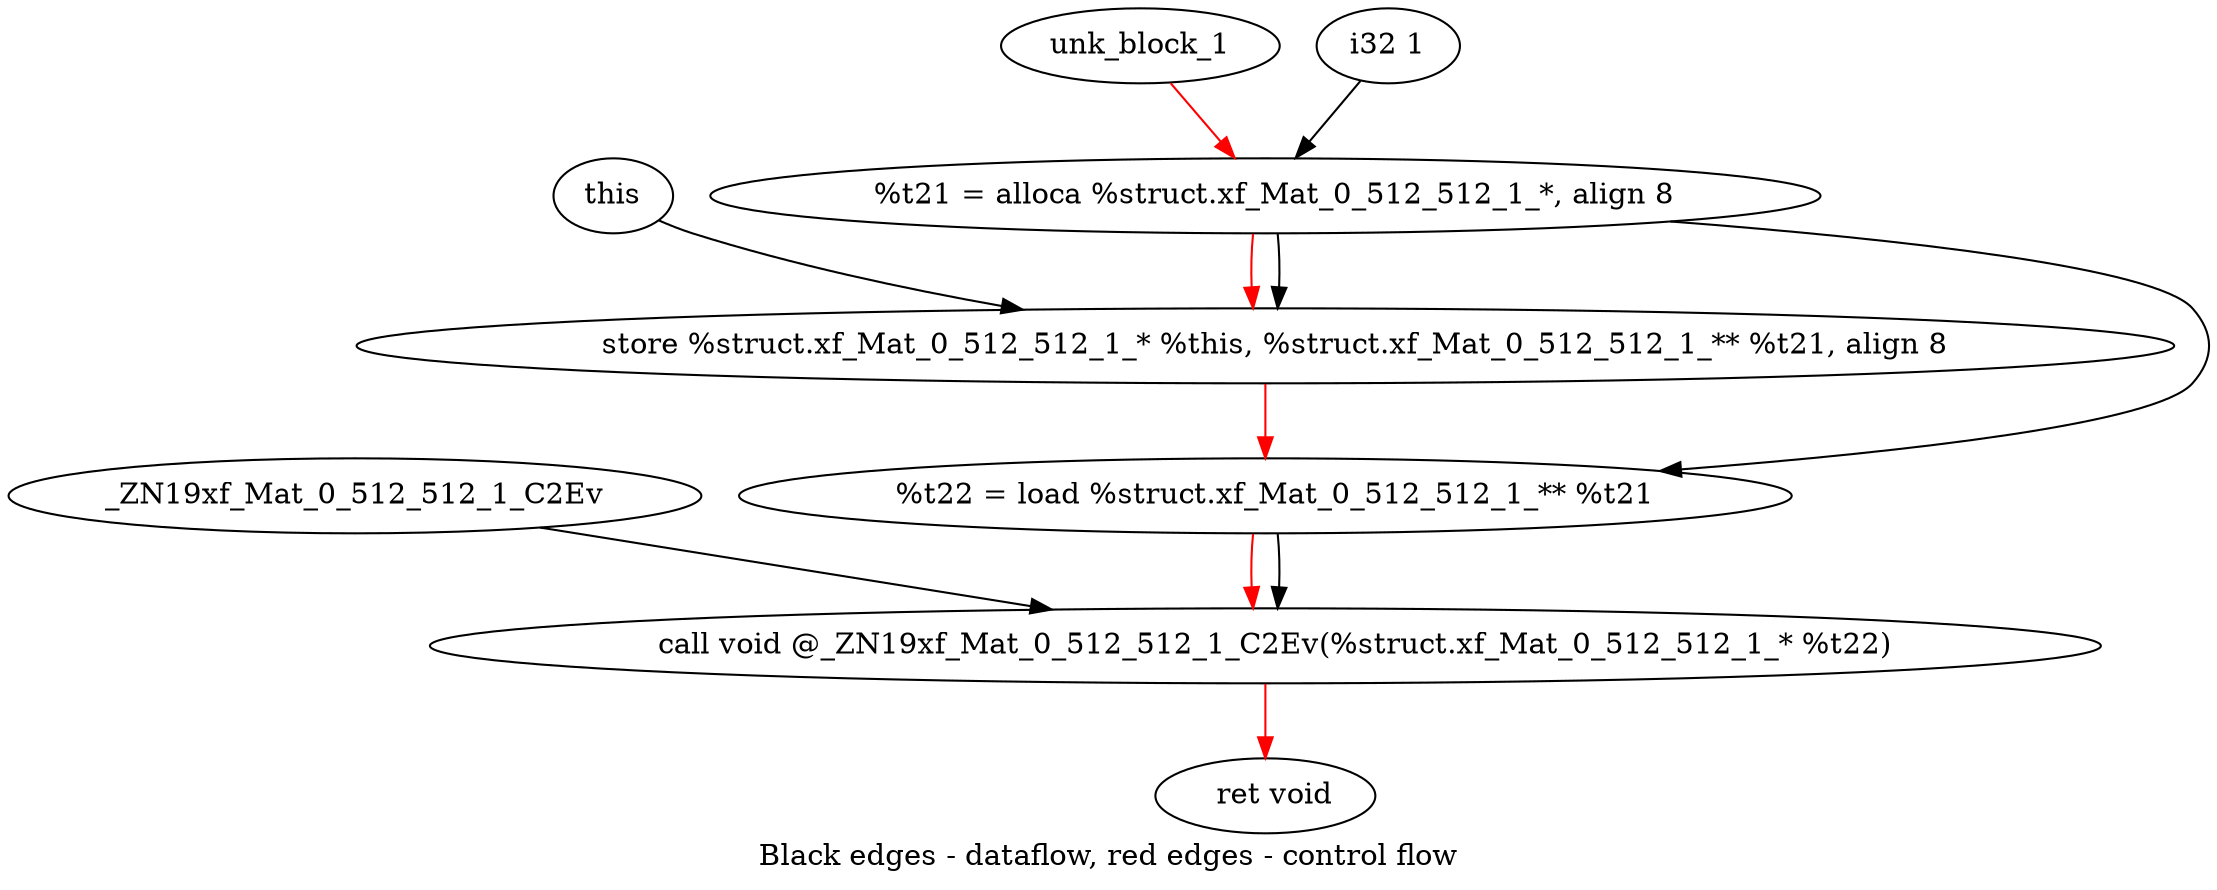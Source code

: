 digraph G {
compound=true
label="Black edges - dataflow, red edges - control flow"
"t21" [label="  %t21 = alloca %struct.xf_Mat_0_512_512_1_*, align 8"]
"_1" [label="  store %struct.xf_Mat_0_512_512_1_* %this, %struct.xf_Mat_0_512_512_1_** %t21, align 8"]
"t22" [label="  %t22 = load %struct.xf_Mat_0_512_512_1_** %t21"]
"_2" [label="  call void @_ZN19xf_Mat_0_512_512_1_C2Ev(%struct.xf_Mat_0_512_512_1_* %t22)"]
"_3" [label="  ret void"]
"unk_block_1" -> "t21"[color=red]
"i32 1" -> "t21"
"t21" -> "_1"[color=red weight=2]
"this" -> "_1"
"t21" -> "_1"
"_1" -> "t22"[color=red weight=2]
"t21" -> "t22"
"t22" -> "_2"[color=red weight=2]
"t22" -> "_2"
"_ZN19xf_Mat_0_512_512_1_C2Ev" -> "_2"
"_2" -> "_3"[color=red weight=2]

}
